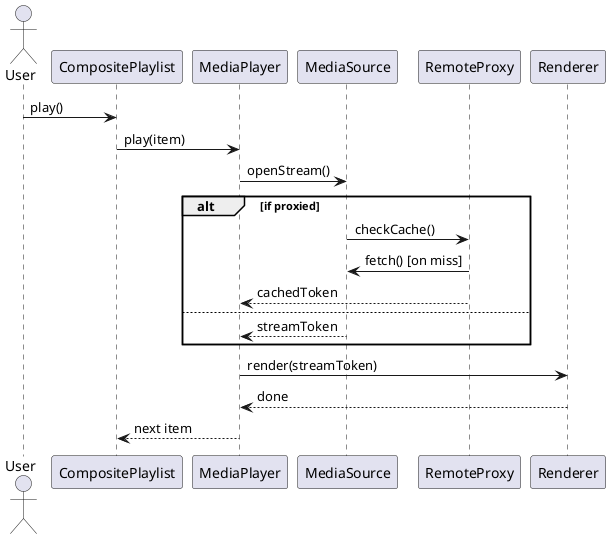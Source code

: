 @startuml
actor User
participant CompositePlaylist as PL
participant MediaPlayer as MP
participant MediaSource as MS
participant RemoteProxy as Proxy
participant Renderer as R

User -> PL: play()
PL -> MP: play(item)
MP -> MS: openStream()
alt if proxied
    MS -> Proxy: checkCache()
    Proxy -> MS: fetch() [on miss]
    Proxy --> MP: cachedToken
else
    MS --> MP: streamToken
end
MP -> R: render(streamToken)
R --> MP: done
MP --> PL: next item
@enduml
